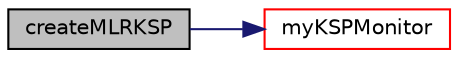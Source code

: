 digraph "createMLRKSP"
{
  bgcolor="transparent";
  edge [fontname="Helvetica",fontsize="10",labelfontname="Helvetica",labelfontsize="10"];
  node [fontname="Helvetica",fontsize="10",shape=record];
  rankdir="LR";
  Node11 [label="createMLRKSP",height=0.2,width=0.4,color="black", fillcolor="grey75", style="filled", fontcolor="black"];
  Node11 -> Node12 [color="midnightblue",fontsize="10",style="solid",fontname="Helvetica"];
  Node12 [label="myKSPMonitor",height=0.2,width=0.4,color="red",URL="$classFoam_1_1DALinearEqn.html#a9130e830b837864a8cf17d517bf1b9c7",tooltip="ksp monitor function "];
}
